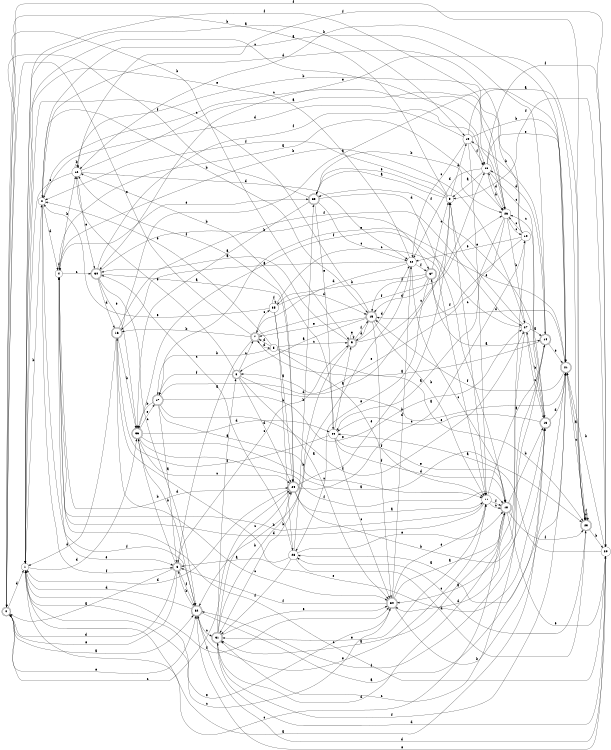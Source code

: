 digraph n31_2 {
__start0 [label="" shape="none"];

rankdir=LR;
size="8,5";

s0 [style="rounded,filled", color="black", fillcolor="white" shape="doublecircle", label="0"];
s1 [style="filled", color="black", fillcolor="white" shape="circle", label="1"];
s2 [style="filled", color="black", fillcolor="white" shape="circle", label="2"];
s3 [style="rounded,filled", color="black", fillcolor="white" shape="doublecircle", label="3"];
s4 [style="filled", color="black", fillcolor="white" shape="circle", label="4"];
s5 [style="filled", color="black", fillcolor="white" shape="circle", label="5"];
s6 [style="rounded,filled", color="black", fillcolor="white" shape="doublecircle", label="6"];
s7 [style="rounded,filled", color="black", fillcolor="white" shape="doublecircle", label="7"];
s8 [style="filled", color="black", fillcolor="white" shape="circle", label="8"];
s9 [style="rounded,filled", color="black", fillcolor="white" shape="doublecircle", label="9"];
s10 [style="filled", color="black", fillcolor="white" shape="circle", label="10"];
s11 [style="filled", color="black", fillcolor="white" shape="circle", label="11"];
s12 [style="filled", color="black", fillcolor="white" shape="circle", label="12"];
s13 [style="rounded,filled", color="black", fillcolor="white" shape="doublecircle", label="13"];
s14 [style="rounded,filled", color="black", fillcolor="white" shape="doublecircle", label="14"];
s15 [style="rounded,filled", color="black", fillcolor="white" shape="doublecircle", label="15"];
s16 [style="rounded,filled", color="black", fillcolor="white" shape="doublecircle", label="16"];
s17 [style="rounded,filled", color="black", fillcolor="white" shape="doublecircle", label="17"];
s18 [style="rounded,filled", color="black", fillcolor="white" shape="doublecircle", label="18"];
s19 [style="filled", color="black", fillcolor="white" shape="circle", label="19"];
s20 [style="filled", color="black", fillcolor="white" shape="circle", label="20"];
s21 [style="rounded,filled", color="black", fillcolor="white" shape="doublecircle", label="21"];
s22 [style="filled", color="black", fillcolor="white" shape="circle", label="22"];
s23 [style="rounded,filled", color="black", fillcolor="white" shape="doublecircle", label="23"];
s24 [style="rounded,filled", color="black", fillcolor="white" shape="doublecircle", label="24"];
s25 [style="filled", color="black", fillcolor="white" shape="circle", label="25"];
s26 [style="filled", color="black", fillcolor="white" shape="circle", label="26"];
s27 [style="filled", color="black", fillcolor="white" shape="circle", label="27"];
s28 [style="filled", color="black", fillcolor="white" shape="circle", label="28"];
s29 [style="filled", color="black", fillcolor="white" shape="circle", label="29"];
s30 [style="rounded,filled", color="black", fillcolor="white" shape="doublecircle", label="30"];
s31 [style="rounded,filled", color="black", fillcolor="white" shape="doublecircle", label="31"];
s32 [style="rounded,filled", color="black", fillcolor="white" shape="doublecircle", label="32"];
s33 [style="rounded,filled", color="black", fillcolor="white" shape="doublecircle", label="33"];
s34 [style="rounded,filled", color="black", fillcolor="white" shape="doublecircle", label="34"];
s35 [style="filled", color="black", fillcolor="white" shape="circle", label="35"];
s36 [style="rounded,filled", color="black", fillcolor="white" shape="doublecircle", label="36"];
s37 [style="rounded,filled", color="black", fillcolor="white" shape="doublecircle", label="37"];
s0 -> s32 [label="a"];
s0 -> s9 [label="b"];
s0 -> s24 [label="c"];
s0 -> s1 [label="d"];
s0 -> s32 [label="e"];
s0 -> s23 [label="f"];
s1 -> s19 [label="a"];
s1 -> s2 [label="b"];
s1 -> s25 [label="c"];
s1 -> s36 [label="d"];
s1 -> s34 [label="e"];
s1 -> s34 [label="f"];
s2 -> s14 [label="a"];
s2 -> s15 [label="b"];
s2 -> s26 [label="c"];
s2 -> s4 [label="d"];
s2 -> s6 [label="e"];
s2 -> s6 [label="f"];
s3 -> s34 [label="a"];
s3 -> s21 [label="b"];
s3 -> s7 [label="c"];
s3 -> s24 [label="d"];
s3 -> s12 [label="e"];
s3 -> s17 [label="f"];
s4 -> s26 [label="a"];
s4 -> s12 [label="b"];
s4 -> s30 [label="c"];
s4 -> s24 [label="d"];
s4 -> s33 [label="e"];
s4 -> s4 [label="f"];
s5 -> s23 [label="a"];
s5 -> s17 [label="b"];
s5 -> s9 [label="c"];
s5 -> s7 [label="d"];
s5 -> s2 [label="e"];
s5 -> s11 [label="f"];
s6 -> s0 [label="a"];
s6 -> s36 [label="b"];
s6 -> s9 [label="c"];
s6 -> s0 [label="d"];
s6 -> s0 [label="e"];
s6 -> s32 [label="f"];
s7 -> s6 [label="a"];
s7 -> s16 [label="b"];
s7 -> s35 [label="c"];
s7 -> s5 [label="d"];
s7 -> s0 [label="e"];
s7 -> s26 [label="f"];
s8 -> s33 [label="a"];
s8 -> s0 [label="b"];
s8 -> s11 [label="c"];
s8 -> s19 [label="d"];
s8 -> s33 [label="e"];
s8 -> s2 [label="f"];
s9 -> s30 [label="a"];
s9 -> s31 [label="b"];
s9 -> s25 [label="c"];
s9 -> s22 [label="d"];
s9 -> s9 [label="e"];
s9 -> s15 [label="f"];
s10 -> s34 [label="a"];
s10 -> s12 [label="b"];
s10 -> s26 [label="c"];
s10 -> s2 [label="d"];
s10 -> s22 [label="e"];
s10 -> s15 [label="f"];
s11 -> s14 [label="a"];
s11 -> s4 [label="b"];
s11 -> s18 [label="c"];
s11 -> s4 [label="d"];
s11 -> s31 [label="e"];
s11 -> s18 [label="f"];
s12 -> s26 [label="a"];
s12 -> s12 [label="b"];
s12 -> s1 [label="c"];
s12 -> s22 [label="d"];
s12 -> s30 [label="e"];
s12 -> s20 [label="f"];
s13 -> s1 [label="a"];
s13 -> s27 [label="b"];
s13 -> s26 [label="c"];
s13 -> s21 [label="d"];
s13 -> s29 [label="e"];
s13 -> s33 [label="f"];
s14 -> s7 [label="a"];
s14 -> s19 [label="b"];
s14 -> s31 [label="c"];
s14 -> s25 [label="d"];
s14 -> s21 [label="e"];
s14 -> s32 [label="f"];
s15 -> s3 [label="a"];
s15 -> s11 [label="b"];
s15 -> s1 [label="c"];
s15 -> s9 [label="d"];
s15 -> s7 [label="e"];
s15 -> s34 [label="f"];
s16 -> s21 [label="a"];
s16 -> s36 [label="b"];
s16 -> s34 [label="c"];
s16 -> s1 [label="d"];
s16 -> s13 [label="e"];
s16 -> s27 [label="f"];
s17 -> s6 [label="a"];
s17 -> s36 [label="b"];
s17 -> s11 [label="c"];
s17 -> s8 [label="d"];
s17 -> s27 [label="e"];
s17 -> s27 [label="f"];
s18 -> s31 [label="a"];
s18 -> s13 [label="b"];
s18 -> s1 [label="c"];
s18 -> s31 [label="d"];
s18 -> s20 [label="e"];
s18 -> s23 [label="f"];
s19 -> s23 [label="a"];
s19 -> s21 [label="b"];
s19 -> s22 [label="c"];
s19 -> s2 [label="d"];
s19 -> s11 [label="e"];
s19 -> s25 [label="f"];
s20 -> s29 [label="a"];
s20 -> s21 [label="b"];
s20 -> s4 [label="c"];
s20 -> s32 [label="d"];
s20 -> s32 [label="e"];
s20 -> s8 [label="f"];
s21 -> s28 [label="a"];
s21 -> s12 [label="b"];
s21 -> s23 [label="c"];
s21 -> s37 [label="d"];
s21 -> s17 [label="e"];
s21 -> s15 [label="f"];
s22 -> s16 [label="a"];
s22 -> s32 [label="b"];
s22 -> s18 [label="c"];
s22 -> s7 [label="d"];
s22 -> s1 [label="e"];
s22 -> s37 [label="f"];
s23 -> s21 [label="a"];
s23 -> s20 [label="b"];
s23 -> s28 [label="c"];
s23 -> s23 [label="d"];
s23 -> s30 [label="e"];
s23 -> s23 [label="f"];
s24 -> s11 [label="a"];
s24 -> s13 [label="b"];
s24 -> s10 [label="c"];
s24 -> s1 [label="d"];
s24 -> s8 [label="e"];
s24 -> s12 [label="f"];
s25 -> s8 [label="a"];
s25 -> s26 [label="b"];
s25 -> s13 [label="c"];
s25 -> s22 [label="d"];
s25 -> s21 [label="e"];
s25 -> s20 [label="f"];
s26 -> s29 [label="a"];
s26 -> s27 [label="b"];
s26 -> s10 [label="c"];
s26 -> s25 [label="d"];
s26 -> s3 [label="e"];
s26 -> s1 [label="f"];
s27 -> s14 [label="a"];
s27 -> s4 [label="b"];
s27 -> s13 [label="c"];
s27 -> s34 [label="d"];
s27 -> s8 [label="e"];
s27 -> s36 [label="f"];
s28 -> s6 [label="a"];
s28 -> s33 [label="b"];
s28 -> s30 [label="c"];
s28 -> s23 [label="d"];
s28 -> s18 [label="e"];
s28 -> s31 [label="f"];
s29 -> s9 [label="a"];
s29 -> s12 [label="b"];
s29 -> s34 [label="c"];
s29 -> s18 [label="d"];
s29 -> s18 [label="e"];
s29 -> s16 [label="f"];
s30 -> s24 [label="a"];
s30 -> s37 [label="b"];
s30 -> s32 [label="c"];
s30 -> s16 [label="d"];
s30 -> s36 [label="e"];
s30 -> s25 [label="f"];
s31 -> s3 [label="a"];
s31 -> s24 [label="b"];
s31 -> s24 [label="c"];
s31 -> s20 [label="d"];
s31 -> s34 [label="e"];
s31 -> s21 [label="f"];
s32 -> s13 [label="a"];
s32 -> s6 [label="b"];
s32 -> s31 [label="c"];
s32 -> s1 [label="d"];
s32 -> s11 [label="e"];
s32 -> s4 [label="f"];
s33 -> s36 [label="a"];
s33 -> s26 [label="b"];
s33 -> s22 [label="c"];
s33 -> s18 [label="d"];
s33 -> s29 [label="e"];
s33 -> s0 [label="f"];
s34 -> s18 [label="a"];
s34 -> s21 [label="b"];
s34 -> s1 [label="c"];
s34 -> s22 [label="d"];
s34 -> s11 [label="e"];
s34 -> s6 [label="f"];
s35 -> s24 [label="a"];
s35 -> s28 [label="b"];
s35 -> s11 [label="c"];
s35 -> s15 [label="d"];
s35 -> s2 [label="e"];
s35 -> s35 [label="f"];
s36 -> s23 [label="a"];
s36 -> s32 [label="b"];
s36 -> s24 [label="c"];
s36 -> s29 [label="d"];
s36 -> s17 [label="e"];
s36 -> s18 [label="f"];
s37 -> s14 [label="a"];
s37 -> s35 [label="b"];
s37 -> s8 [label="c"];
s37 -> s15 [label="d"];
s37 -> s28 [label="e"];
s37 -> s15 [label="f"];

}